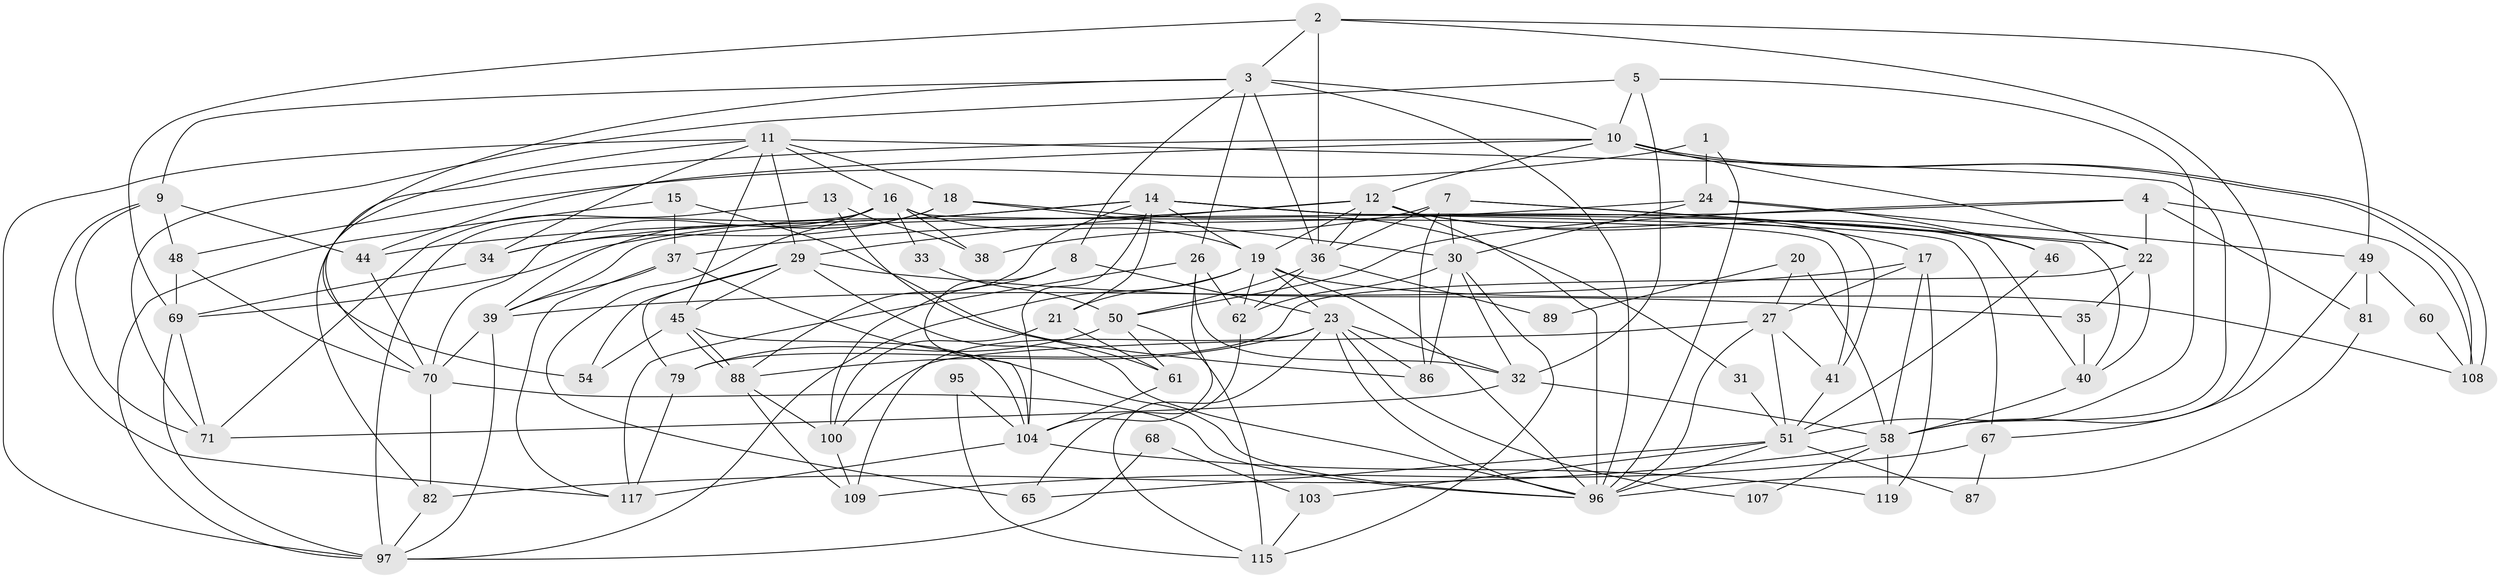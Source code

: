 // Generated by graph-tools (version 1.1) at 2025/24/03/03/25 07:24:01]
// undirected, 75 vertices, 189 edges
graph export_dot {
graph [start="1"]
  node [color=gray90,style=filled];
  1;
  2 [super="+106"];
  3 [super="+6"];
  4 [super="+25"];
  5 [super="+98"];
  7 [super="+118"];
  8 [super="+72"];
  9 [super="+28"];
  10 [super="+91"];
  11 [super="+74"];
  12 [super="+78"];
  13;
  14 [super="+111"];
  15;
  16 [super="+94"];
  17 [super="+47"];
  18 [super="+53"];
  19 [super="+52"];
  20;
  21 [super="+56"];
  22 [super="+92"];
  23 [super="+93"];
  24 [super="+64"];
  26 [super="+57"];
  27 [super="+43"];
  29 [super="+63"];
  30 [super="+102"];
  31;
  32;
  33;
  34 [super="+55"];
  35;
  36 [super="+73"];
  37 [super="+75"];
  38;
  39 [super="+42"];
  40 [super="+66"];
  41 [super="+90"];
  44 [super="+59"];
  45 [super="+80"];
  46;
  48;
  49;
  50 [super="+105"];
  51 [super="+85"];
  54 [super="+83"];
  58 [super="+114"];
  60;
  61 [super="+112"];
  62 [super="+77"];
  65;
  67 [super="+84"];
  68;
  69 [super="+116"];
  70 [super="+76"];
  71;
  79;
  81;
  82 [super="+110"];
  86;
  87;
  88;
  89;
  95;
  96 [super="+101"];
  97 [super="+99"];
  100;
  103;
  104 [super="+113"];
  107;
  108;
  109;
  115;
  117;
  119 [super="+120"];
  1 -- 48;
  1 -- 24;
  1 -- 96;
  2 -- 49;
  2 -- 67;
  2 -- 3;
  2 -- 36;
  2 -- 69;
  3 -- 9;
  3 -- 36;
  3 -- 8;
  3 -- 54;
  3 -- 26;
  3 -- 10;
  3 -- 96;
  4 -- 22;
  4 -- 108;
  4 -- 81;
  4 -- 50;
  4 -- 39;
  5 -- 32;
  5 -- 10;
  5 -- 51;
  5 -- 71;
  7 -- 22;
  7 -- 30;
  7 -- 38;
  7 -- 40;
  7 -- 86;
  7 -- 36;
  8 -- 23;
  8 -- 100;
  8 -- 104;
  9 -- 71;
  9 -- 44;
  9 -- 48;
  9 -- 117;
  10 -- 108;
  10 -- 108;
  10 -- 82;
  10 -- 12;
  10 -- 22;
  10 -- 44;
  11 -- 34;
  11 -- 16;
  11 -- 58;
  11 -- 45;
  11 -- 97;
  11 -- 18;
  11 -- 29;
  11 -- 70;
  12 -- 46;
  12 -- 17;
  12 -- 19;
  12 -- 69;
  12 -- 29;
  12 -- 96;
  12 -- 36;
  13 -- 71;
  13 -- 38;
  13 -- 61;
  14 -- 88;
  14 -- 41;
  14 -- 40;
  14 -- 19;
  14 -- 34;
  14 -- 67;
  14 -- 21;
  14 -- 104;
  14 -- 44;
  15 -- 86;
  15 -- 97;
  15 -- 37;
  16 -- 38;
  16 -- 33;
  16 -- 65;
  16 -- 97 [weight=2];
  16 -- 41;
  16 -- 19;
  16 -- 70;
  17 -- 27;
  17 -- 119;
  17 -- 58;
  17 -- 39;
  18 -- 39;
  18 -- 34;
  18 -- 30;
  18 -- 31;
  19 -- 97;
  19 -- 21;
  19 -- 23;
  19 -- 62;
  19 -- 108;
  19 -- 96;
  20 -- 89;
  20 -- 58;
  20 -- 27;
  21 -- 100;
  21 -- 61;
  22 -- 35;
  22 -- 79;
  22 -- 40;
  23 -- 115;
  23 -- 109;
  23 -- 86 [weight=2];
  23 -- 88;
  23 -- 107;
  23 -- 32;
  23 -- 96;
  24 -- 49;
  24 -- 37;
  24 -- 46;
  24 -- 30;
  26 -- 104;
  26 -- 117;
  26 -- 32;
  26 -- 62;
  27 -- 96;
  27 -- 51;
  27 -- 100;
  27 -- 41;
  29 -- 45;
  29 -- 54;
  29 -- 35;
  29 -- 79;
  29 -- 96;
  30 -- 86;
  30 -- 32;
  30 -- 115;
  30 -- 62;
  31 -- 51;
  32 -- 58;
  32 -- 71;
  33 -- 50;
  34 -- 69;
  35 -- 40;
  36 -- 89;
  36 -- 50;
  36 -- 62 [weight=2];
  37 -- 117;
  37 -- 96;
  37 -- 39;
  39 -- 70;
  39 -- 97;
  40 -- 58;
  41 -- 51;
  44 -- 70;
  45 -- 88;
  45 -- 88;
  45 -- 104;
  45 -- 54;
  46 -- 51;
  48 -- 69;
  48 -- 70;
  49 -- 60;
  49 -- 81;
  49 -- 58;
  50 -- 79 [weight=2];
  50 -- 61;
  50 -- 115;
  51 -- 96;
  51 -- 87;
  51 -- 65;
  51 -- 103;
  58 -- 82;
  58 -- 107;
  58 -- 119;
  60 -- 108;
  61 -- 104;
  62 -- 65;
  67 -- 109;
  67 -- 87;
  68 -- 103;
  68 -- 97;
  69 -- 97;
  69 -- 71;
  70 -- 96;
  70 -- 82;
  79 -- 117;
  81 -- 96;
  82 -- 97;
  88 -- 100;
  88 -- 109;
  95 -- 115;
  95 -- 104;
  100 -- 109;
  103 -- 115;
  104 -- 117;
  104 -- 119;
}
